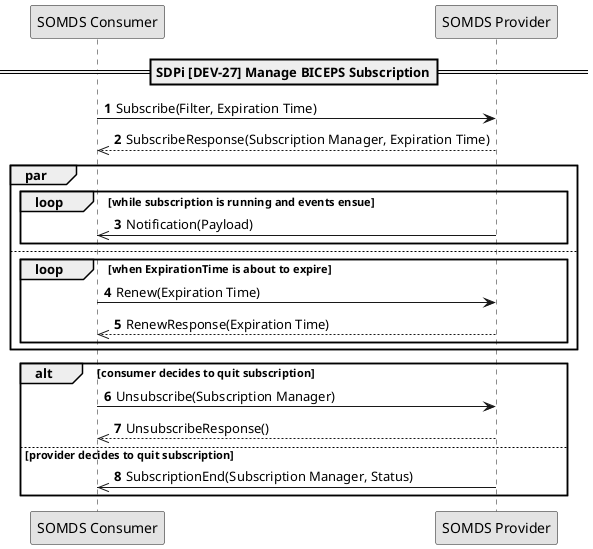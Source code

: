 @startuml

skinparam monochrome true
autonumber

!global $str_somds_consumer = "SOMDS Consumer"
!global $str_somds_provider = "SOMDS Provider"

participant "$str_somds_consumer" as consumer
participant "$str_somds_provider" as provider

==SDPi [DEV-27] Manage BICEPS Subscription==

consumer -> provider: Subscribe(Filter, Expiration Time)
consumer <<-- provider: SubscribeResponse(Subscription Manager, Expiration Time)

par
    loop while subscription is running and events ensue
        consumer <<- provider: Notification(Payload)
    end
else
    loop when ExpirationTime is about to expire
        consumer -> provider: Renew(Expiration Time)
        consumer <<-- provider: RenewResponse(Expiration Time)
    end
end

alt consumer decides to quit subscription
    consumer -> provider: Unsubscribe(Subscription Manager)
    consumer <<-- provider: UnsubscribeResponse()
else provider decides to quit subscription
    consumer <<- provider: SubscriptionEnd(Subscription Manager, Status)
end
@enduml